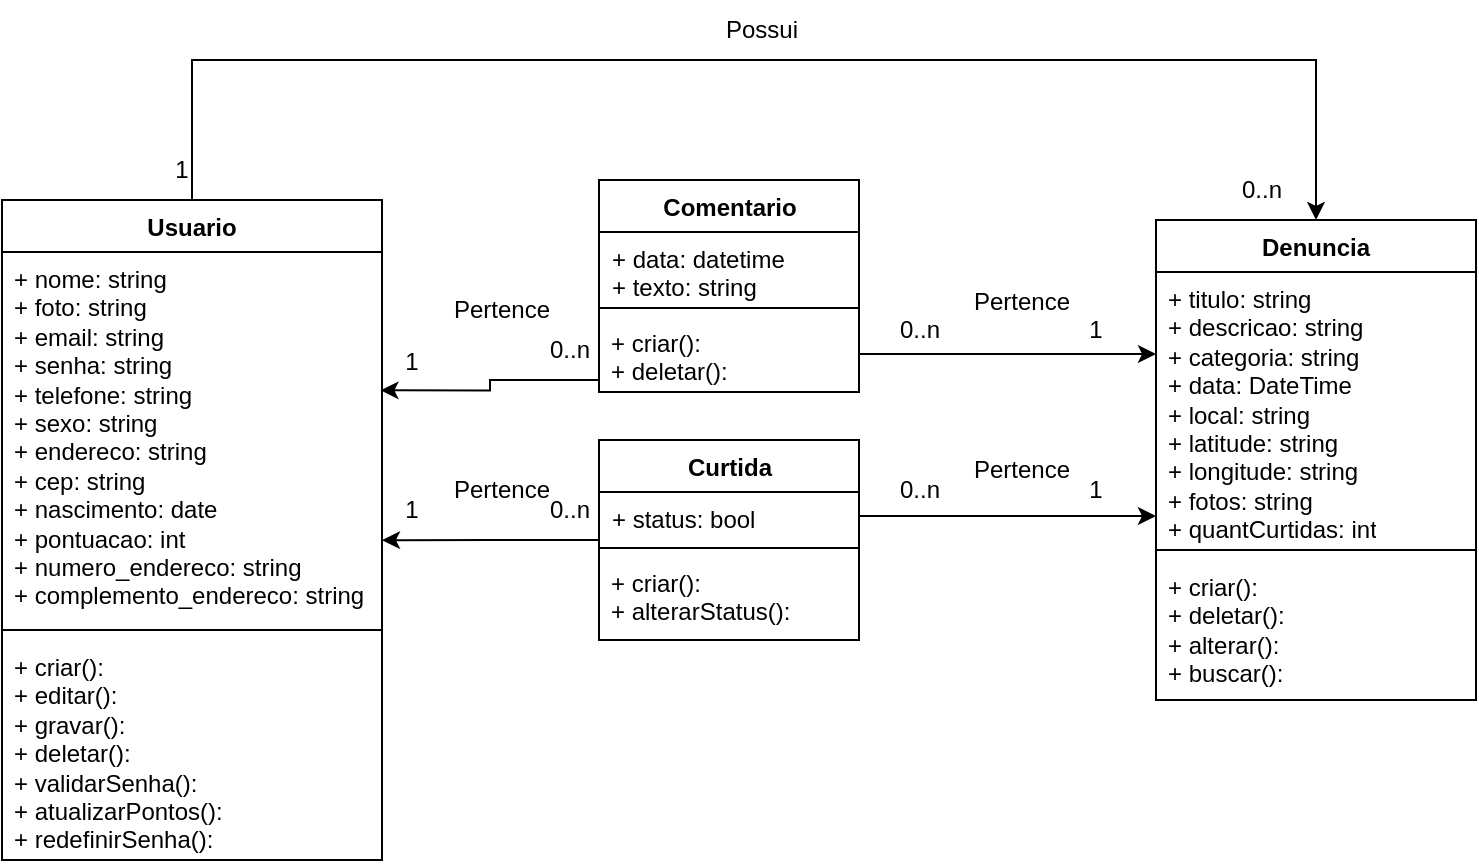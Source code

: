 <mxfile version="24.7.5">
  <diagram name="Página-1" id="5RVed3y4hSYuZmyaZZXw">
    <mxGraphModel dx="1434" dy="836" grid="1" gridSize="10" guides="1" tooltips="1" connect="1" arrows="1" fold="1" page="1" pageScale="1" pageWidth="827" pageHeight="1169" math="0" shadow="0">
      <root>
        <mxCell id="0" />
        <mxCell id="1" parent="0" />
        <mxCell id="QjswOWy8ObnYDPO3Suas-1" value="Usuario" style="swimlane;fontStyle=1;align=center;verticalAlign=top;childLayout=stackLayout;horizontal=1;startSize=26;horizontalStack=0;resizeParent=1;resizeParentMax=0;resizeLast=0;collapsible=1;marginBottom=0;whiteSpace=wrap;html=1;" parent="1" vertex="1">
          <mxGeometry x="20" y="110" width="190" height="330" as="geometry">
            <mxRectangle x="40" y="120" width="80" height="30" as="alternateBounds" />
          </mxGeometry>
        </mxCell>
        <mxCell id="QjswOWy8ObnYDPO3Suas-2" value="&lt;span style=&quot;text-wrap: nowrap;&quot;&gt;+ nome: string&lt;/span&gt;&lt;br style=&quot;padding: 0px; margin: 0px; text-wrap: nowrap;&quot;&gt;&lt;span style=&quot;text-wrap: nowrap;&quot;&gt;+ foto: string&lt;/span&gt;&lt;br style=&quot;padding: 0px; margin: 0px; text-wrap: nowrap;&quot;&gt;&lt;span style=&quot;text-wrap: nowrap;&quot;&gt;+ email: string&lt;/span&gt;&lt;br style=&quot;padding: 0px; margin: 0px; text-wrap: nowrap;&quot;&gt;&lt;span style=&quot;text-wrap: nowrap;&quot;&gt;+ senha: string&lt;/span&gt;&lt;br style=&quot;padding: 0px; margin: 0px; text-wrap: nowrap;&quot;&gt;&lt;span style=&quot;text-wrap: nowrap;&quot;&gt;+ telefone: string&lt;/span&gt;&lt;br style=&quot;padding: 0px; margin: 0px; text-wrap: nowrap;&quot;&gt;&lt;span style=&quot;text-wrap: nowrap;&quot;&gt;+ sexo: string&lt;/span&gt;&lt;br style=&quot;padding: 0px; margin: 0px; text-wrap: nowrap;&quot;&gt;&lt;span style=&quot;text-wrap: nowrap;&quot;&gt;+ endereco: string&lt;/span&gt;&lt;br style=&quot;padding: 0px; margin: 0px; text-wrap: nowrap;&quot;&gt;&lt;span style=&quot;text-wrap: nowrap;&quot;&gt;+ cep: string&lt;/span&gt;&lt;br style=&quot;padding: 0px; margin: 0px; text-wrap: nowrap;&quot;&gt;&lt;span style=&quot;text-wrap: nowrap;&quot;&gt;+ nascimento: date&lt;/span&gt;&lt;br style=&quot;padding: 0px; margin: 0px; text-wrap: nowrap;&quot;&gt;&lt;span style=&quot;text-wrap: nowrap;&quot;&gt;+ pontuacao: int&lt;/span&gt;&lt;div&gt;&lt;span style=&quot;text-wrap: nowrap;&quot;&gt;+ numero_endereco: string&lt;/span&gt;&lt;span style=&quot;text-wrap: nowrap;&quot;&gt;&lt;br&gt;&lt;/span&gt;&lt;/div&gt;&lt;div&gt;&lt;span style=&quot;text-wrap: nowrap;&quot;&gt;+ complemento_endereco: string&lt;/span&gt;&lt;span style=&quot;text-wrap: nowrap;&quot;&gt;&lt;br&gt;&lt;/span&gt;&lt;/div&gt;" style="text;strokeColor=none;fillColor=none;align=left;verticalAlign=top;spacingLeft=4;spacingRight=4;overflow=hidden;rotatable=0;points=[[0,0.5],[1,0.5]];portConstraint=eastwest;whiteSpace=wrap;html=1;" parent="QjswOWy8ObnYDPO3Suas-1" vertex="1">
          <mxGeometry y="26" width="190" height="184" as="geometry" />
        </mxCell>
        <mxCell id="QjswOWy8ObnYDPO3Suas-3" value="" style="line;strokeWidth=1;fillColor=none;align=left;verticalAlign=middle;spacingTop=-1;spacingLeft=3;spacingRight=3;rotatable=0;labelPosition=right;points=[];portConstraint=eastwest;strokeColor=inherit;" parent="QjswOWy8ObnYDPO3Suas-1" vertex="1">
          <mxGeometry y="210" width="190" height="10" as="geometry" />
        </mxCell>
        <mxCell id="QjswOWy8ObnYDPO3Suas-4" value="&lt;span style=&quot;text-wrap: nowrap;&quot;&gt;+ criar():&lt;/span&gt;&lt;br style=&quot;padding: 0px; margin: 0px; text-wrap: nowrap;&quot;&gt;&lt;span style=&quot;text-wrap: nowrap;&quot;&gt;+ editar():&amp;nbsp;&lt;/span&gt;&lt;br style=&quot;padding: 0px; margin: 0px; text-wrap: nowrap;&quot;&gt;&lt;span style=&quot;text-wrap: nowrap;&quot;&gt;+ gravar():&lt;/span&gt;&lt;br style=&quot;padding: 0px; margin: 0px; text-wrap: nowrap;&quot;&gt;&lt;span style=&quot;text-wrap: nowrap;&quot;&gt;+ deletar():&amp;nbsp;&lt;/span&gt;&lt;br style=&quot;padding: 0px; margin: 0px; text-wrap: nowrap;&quot;&gt;&lt;span style=&quot;text-wrap: nowrap;&quot;&gt;+ validarSenha():&lt;/span&gt;&lt;br style=&quot;padding: 0px; margin: 0px; text-wrap: nowrap;&quot;&gt;&lt;span style=&quot;text-wrap: nowrap;&quot;&gt;+ atualizarPontos():&lt;/span&gt;&lt;br&gt;&lt;div&gt;&lt;span style=&quot;text-wrap: nowrap;&quot;&gt;+ redefinirSenha():&lt;/span&gt;&lt;span style=&quot;text-wrap: nowrap;&quot;&gt;&lt;br&gt;&lt;/span&gt;&lt;/div&gt;" style="text;strokeColor=none;fillColor=none;align=left;verticalAlign=top;spacingLeft=4;spacingRight=4;overflow=hidden;rotatable=0;points=[[0,0.5],[1,0.5]];portConstraint=eastwest;whiteSpace=wrap;html=1;" parent="QjswOWy8ObnYDPO3Suas-1" vertex="1">
          <mxGeometry y="220" width="190" height="110" as="geometry" />
        </mxCell>
        <mxCell id="QjswOWy8ObnYDPO3Suas-5" value="Denuncia" style="swimlane;fontStyle=1;align=center;verticalAlign=top;childLayout=stackLayout;horizontal=1;startSize=26;horizontalStack=0;resizeParent=1;resizeParentMax=0;resizeLast=0;collapsible=1;marginBottom=0;whiteSpace=wrap;html=1;" parent="1" vertex="1">
          <mxGeometry x="597" y="120" width="160" height="240" as="geometry" />
        </mxCell>
        <mxCell id="QjswOWy8ObnYDPO3Suas-6" value="&lt;div&gt;&lt;span style=&quot;text-wrap: nowrap;&quot;&gt;+ titulo: string&lt;/span&gt;&lt;br style=&quot;padding: 0px; margin: 0px; text-wrap: nowrap;&quot;&gt;&lt;span style=&quot;text-wrap: nowrap;&quot;&gt;+ descricao: string&lt;/span&gt;&lt;br style=&quot;padding: 0px; margin: 0px; text-wrap: nowrap;&quot;&gt;&lt;span style=&quot;text-wrap: nowrap;&quot;&gt;+ categoria: string&lt;/span&gt;&lt;br style=&quot;padding: 0px; margin: 0px; text-wrap: nowrap;&quot;&gt;&lt;span style=&quot;text-wrap: nowrap;&quot;&gt;+ data: DateTime&lt;/span&gt;&lt;br style=&quot;padding: 0px; margin: 0px; text-wrap: nowrap;&quot;&gt;&lt;span style=&quot;text-wrap: nowrap;&quot;&gt;+ local: string&lt;/span&gt;&lt;br style=&quot;padding: 0px; margin: 0px; text-wrap: nowrap;&quot;&gt;&lt;span style=&quot;text-wrap: nowrap;&quot;&gt;+ latitude: string&lt;/span&gt;&lt;br style=&quot;padding: 0px; margin: 0px; text-wrap: nowrap;&quot;&gt;&lt;span style=&quot;text-wrap: nowrap;&quot;&gt;+ longitude: string&lt;/span&gt;&lt;br style=&quot;padding: 0px; margin: 0px; text-wrap: nowrap;&quot;&gt;&lt;span style=&quot;text-wrap: nowrap;&quot;&gt;+ fotos: string&lt;/span&gt;&lt;br style=&quot;padding: 0px; margin: 0px; text-wrap: nowrap;&quot;&gt;&lt;span style=&quot;text-wrap: nowrap;&quot;&gt;+ quantCurtidas: int&lt;/span&gt;&lt;br&gt;&lt;/div&gt;" style="text;strokeColor=none;fillColor=none;align=left;verticalAlign=top;spacingLeft=4;spacingRight=4;overflow=hidden;rotatable=0;points=[[0,0.5],[1,0.5]];portConstraint=eastwest;whiteSpace=wrap;html=1;" parent="QjswOWy8ObnYDPO3Suas-5" vertex="1">
          <mxGeometry y="26" width="160" height="134" as="geometry" />
        </mxCell>
        <mxCell id="QjswOWy8ObnYDPO3Suas-7" value="" style="line;strokeWidth=1;fillColor=none;align=left;verticalAlign=middle;spacingTop=-1;spacingLeft=3;spacingRight=3;rotatable=0;labelPosition=right;points=[];portConstraint=eastwest;strokeColor=inherit;" parent="QjswOWy8ObnYDPO3Suas-5" vertex="1">
          <mxGeometry y="160" width="160" height="10" as="geometry" />
        </mxCell>
        <mxCell id="QjswOWy8ObnYDPO3Suas-8" value="+ criar():&amp;nbsp;&lt;br style=&quot;padding: 0px; margin: 0px;&quot;&gt;&lt;span style=&quot;&quot;&gt;+ deletar():&amp;nbsp;&lt;/span&gt;&lt;br style=&quot;padding: 0px; margin: 0px;&quot;&gt;+ alterar():&lt;br&gt;+ buscar():&lt;span style=&quot;&quot;&gt;&amp;nbsp;&lt;/span&gt;&lt;br style=&quot;padding: 0px; margin: 0px;&quot;&gt;" style="text;strokeColor=none;fillColor=none;align=left;verticalAlign=top;spacingLeft=4;spacingRight=4;overflow=hidden;rotatable=0;points=[[0,0.5],[1,0.5]];portConstraint=eastwest;whiteSpace=wrap;html=1;" parent="QjswOWy8ObnYDPO3Suas-5" vertex="1">
          <mxGeometry y="170" width="160" height="70" as="geometry" />
        </mxCell>
        <mxCell id="QjswOWy8ObnYDPO3Suas-10" value="Comentario" style="swimlane;fontStyle=1;align=center;verticalAlign=top;childLayout=stackLayout;horizontal=1;startSize=26;horizontalStack=0;resizeParent=1;resizeParentMax=0;resizeLast=0;collapsible=1;marginBottom=0;whiteSpace=wrap;html=1;" parent="1" vertex="1">
          <mxGeometry x="318.5" y="100" width="130" height="106" as="geometry" />
        </mxCell>
        <mxCell id="QjswOWy8ObnYDPO3Suas-11" value="+ data: datetime&lt;br&gt;+ texto: string" style="text;strokeColor=none;fillColor=none;align=left;verticalAlign=top;spacingLeft=4;spacingRight=4;overflow=hidden;rotatable=0;points=[[0,0.5],[1,0.5]];portConstraint=eastwest;whiteSpace=wrap;html=1;" parent="QjswOWy8ObnYDPO3Suas-10" vertex="1">
          <mxGeometry y="26" width="130" height="34" as="geometry" />
        </mxCell>
        <mxCell id="QjswOWy8ObnYDPO3Suas-12" value="" style="line;strokeWidth=1;fillColor=none;align=left;verticalAlign=middle;spacingTop=-1;spacingLeft=3;spacingRight=3;rotatable=0;labelPosition=right;points=[];portConstraint=eastwest;strokeColor=inherit;" parent="QjswOWy8ObnYDPO3Suas-10" vertex="1">
          <mxGeometry y="60" width="130" height="8" as="geometry" />
        </mxCell>
        <mxCell id="E188drXFkJm3DrPOopE5-21" value="+ criar():&#xa;+ deletar(): " style="text;align=left;verticalAlign=top;spacingLeft=4;spacingRight=4;overflow=hidden;rotatable=0;points=[[0,0.5],[1,0.5]];portConstraint=eastwest;" parent="QjswOWy8ObnYDPO3Suas-10" vertex="1">
          <mxGeometry y="68" width="130" height="38" as="geometry" />
        </mxCell>
        <mxCell id="QjswOWy8ObnYDPO3Suas-18" value="1" style="text;html=1;align=center;verticalAlign=middle;whiteSpace=wrap;rounded=0;" parent="1" vertex="1">
          <mxGeometry x="537" y="160" width="60" height="30" as="geometry" />
        </mxCell>
        <mxCell id="QjswOWy8ObnYDPO3Suas-21" value="0..n" style="text;html=1;align=center;verticalAlign=middle;whiteSpace=wrap;rounded=0;" parent="1" vertex="1">
          <mxGeometry x="448.5" y="160" width="60" height="30" as="geometry" />
        </mxCell>
        <mxCell id="QjswOWy8ObnYDPO3Suas-22" value="Curtida" style="swimlane;fontStyle=1;align=center;verticalAlign=top;childLayout=stackLayout;horizontal=1;startSize=26;horizontalStack=0;resizeParent=1;resizeParentMax=0;resizeLast=0;collapsible=1;marginBottom=0;whiteSpace=wrap;html=1;" parent="1" vertex="1">
          <mxGeometry x="318.5" y="230" width="130" height="100" as="geometry">
            <mxRectangle x="318.5" y="230" width="80" height="30" as="alternateBounds" />
          </mxGeometry>
        </mxCell>
        <mxCell id="QjswOWy8ObnYDPO3Suas-23" value="+ status: bool" style="text;strokeColor=none;fillColor=none;align=left;verticalAlign=top;spacingLeft=4;spacingRight=4;overflow=hidden;rotatable=0;points=[[0,0.5],[1,0.5]];portConstraint=eastwest;whiteSpace=wrap;html=1;" parent="QjswOWy8ObnYDPO3Suas-22" vertex="1">
          <mxGeometry y="26" width="130" height="24" as="geometry" />
        </mxCell>
        <mxCell id="QjswOWy8ObnYDPO3Suas-24" value="" style="line;strokeWidth=1;fillColor=none;align=left;verticalAlign=middle;spacingTop=-1;spacingLeft=3;spacingRight=3;rotatable=0;labelPosition=right;points=[];portConstraint=eastwest;strokeColor=inherit;" parent="QjswOWy8ObnYDPO3Suas-22" vertex="1">
          <mxGeometry y="50" width="130" height="8" as="geometry" />
        </mxCell>
        <mxCell id="E188drXFkJm3DrPOopE5-22" value="+ criar():&#xa;+ alterarStatus(): " style="text;align=left;verticalAlign=top;spacingLeft=4;spacingRight=4;overflow=hidden;rotatable=0;points=[[0,0.5],[1,0.5]];portConstraint=eastwest;" parent="QjswOWy8ObnYDPO3Suas-22" vertex="1">
          <mxGeometry y="58" width="130" height="42" as="geometry" />
        </mxCell>
        <mxCell id="QjswOWy8ObnYDPO3Suas-26" value="1" style="text;html=1;align=center;verticalAlign=middle;whiteSpace=wrap;rounded=0;" parent="1" vertex="1">
          <mxGeometry x="537" y="240" width="60" height="30" as="geometry" />
        </mxCell>
        <mxCell id="QjswOWy8ObnYDPO3Suas-29" value="0..n" style="text;html=1;align=center;verticalAlign=middle;whiteSpace=wrap;rounded=0;" parent="1" vertex="1">
          <mxGeometry x="288.5" y="170" width="30" height="30" as="geometry" />
        </mxCell>
        <mxCell id="QjswOWy8ObnYDPO3Suas-30" value="1" style="text;html=1;align=center;verticalAlign=middle;whiteSpace=wrap;rounded=0;" parent="1" vertex="1">
          <mxGeometry x="210" y="176" width="30" height="30" as="geometry" />
        </mxCell>
        <mxCell id="QjswOWy8ObnYDPO3Suas-31" value="0..n" style="text;html=1;align=center;verticalAlign=middle;whiteSpace=wrap;rounded=0;" parent="1" vertex="1">
          <mxGeometry x="448.5" y="240" width="60" height="30" as="geometry" />
        </mxCell>
        <mxCell id="QjswOWy8ObnYDPO3Suas-33" value="0..n" style="text;html=1;align=center;verticalAlign=middle;whiteSpace=wrap;rounded=0;" parent="1" vertex="1">
          <mxGeometry x="292.75" y="250" width="21.5" height="30" as="geometry" />
        </mxCell>
        <mxCell id="QjswOWy8ObnYDPO3Suas-34" value="1" style="text;html=1;align=center;verticalAlign=middle;whiteSpace=wrap;rounded=0;" parent="1" vertex="1">
          <mxGeometry x="210" y="250" width="30" height="30" as="geometry" />
        </mxCell>
        <mxCell id="QjswOWy8ObnYDPO3Suas-36" value="0..n" style="text;html=1;align=center;verticalAlign=middle;whiteSpace=wrap;rounded=0;" parent="1" vertex="1">
          <mxGeometry x="620" y="90" width="60" height="30" as="geometry" />
        </mxCell>
        <mxCell id="QjswOWy8ObnYDPO3Suas-37" value="1" style="text;html=1;align=center;verticalAlign=middle;whiteSpace=wrap;rounded=0;" parent="1" vertex="1">
          <mxGeometry x="80" y="80" width="60" height="30" as="geometry" />
        </mxCell>
        <mxCell id="E188drXFkJm3DrPOopE5-10" value="" style="endArrow=classic;endFill=1;endSize=6;html=1;rounded=0;entryX=0.5;entryY=0;entryDx=0;entryDy=0;exitX=0.5;exitY=0;exitDx=0;exitDy=0;" parent="1" source="QjswOWy8ObnYDPO3Suas-1" target="QjswOWy8ObnYDPO3Suas-5" edge="1">
          <mxGeometry width="160" relative="1" as="geometry">
            <mxPoint x="310" y="40" as="sourcePoint" />
            <mxPoint x="458" y="40" as="targetPoint" />
            <Array as="points">
              <mxPoint x="115" y="40" />
              <mxPoint x="677" y="40" />
            </Array>
          </mxGeometry>
        </mxCell>
        <mxCell id="3VsYq8_pBdDuFG828Vba-1" value="Possui" style="text;html=1;align=center;verticalAlign=middle;whiteSpace=wrap;rounded=0;" parent="1" vertex="1">
          <mxGeometry x="370" y="10" width="60" height="30" as="geometry" />
        </mxCell>
        <mxCell id="y6ZzuJxVWMohZUi0ynrD-1" value="Pertence" style="text;html=1;align=center;verticalAlign=middle;whiteSpace=wrap;rounded=0;" parent="1" vertex="1">
          <mxGeometry x="240" y="150" width="60" height="30" as="geometry" />
        </mxCell>
        <mxCell id="y6ZzuJxVWMohZUi0ynrD-2" value="Pertence" style="text;html=1;align=center;verticalAlign=middle;whiteSpace=wrap;rounded=0;" parent="1" vertex="1">
          <mxGeometry x="240" y="240" width="60" height="30" as="geometry" />
        </mxCell>
        <mxCell id="y6ZzuJxVWMohZUi0ynrD-3" value="Pertence" style="text;html=1;align=center;verticalAlign=middle;whiteSpace=wrap;rounded=0;" parent="1" vertex="1">
          <mxGeometry x="500" y="146" width="60" height="30" as="geometry" />
        </mxCell>
        <mxCell id="y6ZzuJxVWMohZUi0ynrD-4" value="Pertence" style="text;html=1;align=center;verticalAlign=middle;whiteSpace=wrap;rounded=0;" parent="1" vertex="1">
          <mxGeometry x="500" y="230" width="60" height="30" as="geometry" />
        </mxCell>
        <mxCell id="y6ZzuJxVWMohZUi0ynrD-5" style="edgeStyle=orthogonalEdgeStyle;rounded=0;orthogonalLoop=1;jettySize=auto;html=1;exitX=1;exitY=0.5;exitDx=0;exitDy=0;" parent="1" source="QjswOWy8ObnYDPO3Suas-23" target="QjswOWy8ObnYDPO3Suas-5" edge="1">
          <mxGeometry relative="1" as="geometry">
            <Array as="points">
              <mxPoint x="560" y="268" />
              <mxPoint x="560" y="268" />
            </Array>
          </mxGeometry>
        </mxCell>
        <mxCell id="y6ZzuJxVWMohZUi0ynrD-8" style="edgeStyle=orthogonalEdgeStyle;rounded=0;orthogonalLoop=1;jettySize=auto;html=1;endArrow=classic;endFill=1;" parent="1" source="E188drXFkJm3DrPOopE5-21" target="QjswOWy8ObnYDPO3Suas-5" edge="1">
          <mxGeometry relative="1" as="geometry">
            <Array as="points">
              <mxPoint x="570" y="187" />
              <mxPoint x="570" y="187" />
            </Array>
          </mxGeometry>
        </mxCell>
        <mxCell id="vYbHJCRZrr1N-cHE2sJb-1" style="edgeStyle=orthogonalEdgeStyle;rounded=0;orthogonalLoop=1;jettySize=auto;html=1;entryX=1;entryY=0.783;entryDx=0;entryDy=0;entryPerimeter=0;" edge="1" parent="1" source="QjswOWy8ObnYDPO3Suas-22" target="QjswOWy8ObnYDPO3Suas-2">
          <mxGeometry relative="1" as="geometry" />
        </mxCell>
        <mxCell id="vYbHJCRZrr1N-cHE2sJb-2" style="edgeStyle=orthogonalEdgeStyle;rounded=0;orthogonalLoop=1;jettySize=auto;html=1;entryX=0.996;entryY=0.376;entryDx=0;entryDy=0;entryPerimeter=0;" edge="1" parent="1" source="QjswOWy8ObnYDPO3Suas-10" target="QjswOWy8ObnYDPO3Suas-2">
          <mxGeometry relative="1" as="geometry">
            <Array as="points">
              <mxPoint x="264" y="200" />
              <mxPoint x="264" y="205" />
            </Array>
          </mxGeometry>
        </mxCell>
      </root>
    </mxGraphModel>
  </diagram>
</mxfile>
